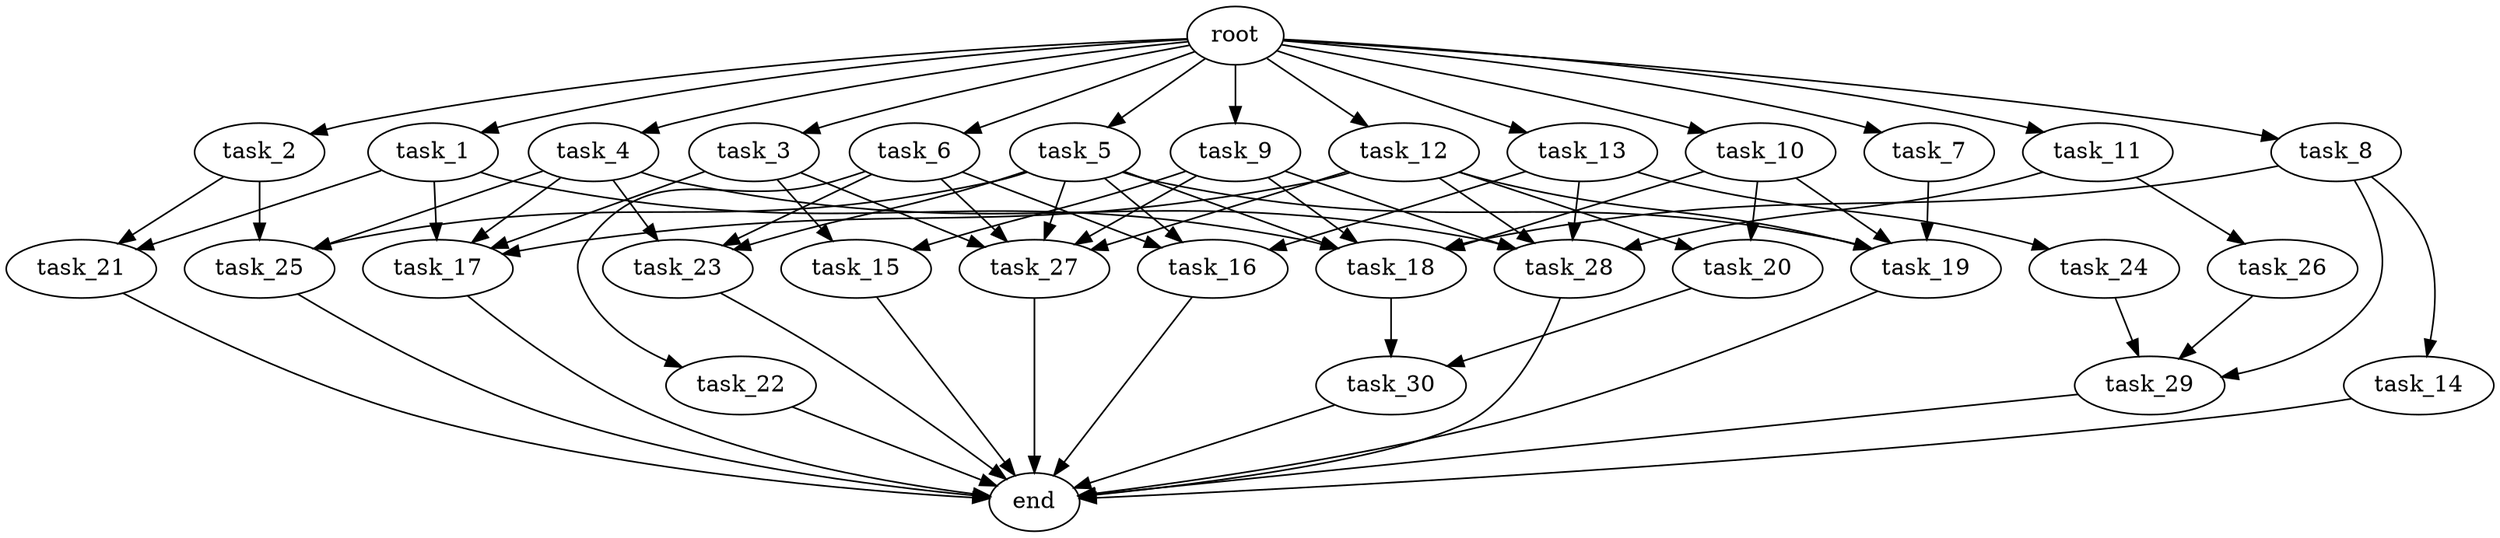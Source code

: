 digraph G {
  root [size="0.000000e+00"];
  task_1 [size="9.835807e+09"];
  task_2 [size="9.836700e+09"];
  task_3 [size="7.788919e+09"];
  task_4 [size="4.649898e+09"];
  task_5 [size="7.832678e+08"];
  task_6 [size="8.899265e+09"];
  task_7 [size="8.853751e+08"];
  task_8 [size="4.725043e+09"];
  task_9 [size="7.417119e+09"];
  task_10 [size="9.604150e+09"];
  task_11 [size="7.817411e+08"];
  task_12 [size="6.337243e+09"];
  task_13 [size="7.981184e+09"];
  task_14 [size="3.125685e+09"];
  task_15 [size="5.286899e+08"];
  task_16 [size="3.436118e+09"];
  task_17 [size="7.785493e+09"];
  task_18 [size="4.689219e+09"];
  task_19 [size="5.127118e+09"];
  task_20 [size="4.692855e+09"];
  task_21 [size="7.338412e+09"];
  task_22 [size="4.210740e+09"];
  task_23 [size="9.605852e+09"];
  task_24 [size="7.982434e+09"];
  task_25 [size="2.892795e+09"];
  task_26 [size="3.542271e+08"];
  task_27 [size="9.228722e+09"];
  task_28 [size="7.494503e+09"];
  task_29 [size="7.269990e+09"];
  task_30 [size="5.637499e+09"];
  end [size="0.000000e+00"];

  root -> task_1 [size="1.000000e-12"];
  root -> task_2 [size="1.000000e-12"];
  root -> task_3 [size="1.000000e-12"];
  root -> task_4 [size="1.000000e-12"];
  root -> task_5 [size="1.000000e-12"];
  root -> task_6 [size="1.000000e-12"];
  root -> task_7 [size="1.000000e-12"];
  root -> task_8 [size="1.000000e-12"];
  root -> task_9 [size="1.000000e-12"];
  root -> task_10 [size="1.000000e-12"];
  root -> task_11 [size="1.000000e-12"];
  root -> task_12 [size="1.000000e-12"];
  root -> task_13 [size="1.000000e-12"];
  task_1 -> task_17 [size="1.946373e+08"];
  task_1 -> task_18 [size="9.378438e+07"];
  task_1 -> task_21 [size="3.669206e+08"];
  task_2 -> task_21 [size="3.669206e+08"];
  task_2 -> task_25 [size="9.642651e+07"];
  task_3 -> task_15 [size="2.643450e+07"];
  task_3 -> task_17 [size="1.946373e+08"];
  task_3 -> task_27 [size="1.845744e+08"];
  task_4 -> task_17 [size="1.946373e+08"];
  task_4 -> task_23 [size="3.201951e+08"];
  task_4 -> task_25 [size="9.642651e+07"];
  task_4 -> task_28 [size="1.498901e+08"];
  task_5 -> task_16 [size="1.145373e+08"];
  task_5 -> task_18 [size="9.378438e+07"];
  task_5 -> task_19 [size="1.281780e+08"];
  task_5 -> task_23 [size="3.201951e+08"];
  task_5 -> task_25 [size="9.642651e+07"];
  task_5 -> task_27 [size="1.845744e+08"];
  task_6 -> task_16 [size="1.145373e+08"];
  task_6 -> task_22 [size="4.210740e+08"];
  task_6 -> task_23 [size="3.201951e+08"];
  task_6 -> task_27 [size="1.845744e+08"];
  task_7 -> task_19 [size="1.281780e+08"];
  task_8 -> task_14 [size="3.125685e+08"];
  task_8 -> task_18 [size="9.378438e+07"];
  task_8 -> task_29 [size="2.423330e+08"];
  task_9 -> task_15 [size="2.643450e+07"];
  task_9 -> task_18 [size="9.378438e+07"];
  task_9 -> task_27 [size="1.845744e+08"];
  task_9 -> task_28 [size="1.498901e+08"];
  task_10 -> task_18 [size="9.378438e+07"];
  task_10 -> task_19 [size="1.281780e+08"];
  task_10 -> task_20 [size="2.346427e+08"];
  task_11 -> task_26 [size="3.542271e+07"];
  task_11 -> task_28 [size="1.498901e+08"];
  task_12 -> task_17 [size="1.946373e+08"];
  task_12 -> task_19 [size="1.281780e+08"];
  task_12 -> task_20 [size="2.346427e+08"];
  task_12 -> task_27 [size="1.845744e+08"];
  task_12 -> task_28 [size="1.498901e+08"];
  task_13 -> task_16 [size="1.145373e+08"];
  task_13 -> task_24 [size="7.982434e+08"];
  task_13 -> task_28 [size="1.498901e+08"];
  task_14 -> end [size="1.000000e-12"];
  task_15 -> end [size="1.000000e-12"];
  task_16 -> end [size="1.000000e-12"];
  task_17 -> end [size="1.000000e-12"];
  task_18 -> task_30 [size="2.818750e+08"];
  task_19 -> end [size="1.000000e-12"];
  task_20 -> task_30 [size="2.818750e+08"];
  task_21 -> end [size="1.000000e-12"];
  task_22 -> end [size="1.000000e-12"];
  task_23 -> end [size="1.000000e-12"];
  task_24 -> task_29 [size="2.423330e+08"];
  task_25 -> end [size="1.000000e-12"];
  task_26 -> task_29 [size="2.423330e+08"];
  task_27 -> end [size="1.000000e-12"];
  task_28 -> end [size="1.000000e-12"];
  task_29 -> end [size="1.000000e-12"];
  task_30 -> end [size="1.000000e-12"];
}
